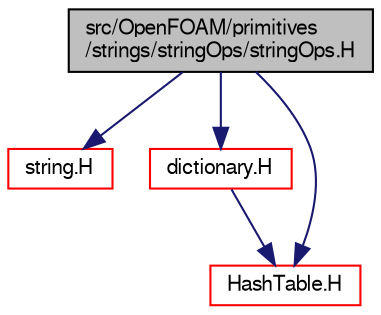 digraph "src/OpenFOAM/primitives/strings/stringOps/stringOps.H"
{
  bgcolor="transparent";
  edge [fontname="FreeSans",fontsize="10",labelfontname="FreeSans",labelfontsize="10"];
  node [fontname="FreeSans",fontsize="10",shape=record];
  Node0 [label="src/OpenFOAM/primitives\l/strings/stringOps/stringOps.H",height=0.2,width=0.4,color="black", fillcolor="grey75", style="filled", fontcolor="black"];
  Node0 -> Node1 [color="midnightblue",fontsize="10",style="solid",fontname="FreeSans"];
  Node1 [label="string.H",height=0.2,width=0.4,color="red",URL="$a12638.html"];
  Node0 -> Node10 [color="midnightblue",fontsize="10",style="solid",fontname="FreeSans"];
  Node10 [label="dictionary.H",height=0.2,width=0.4,color="red",URL="$a08804.html"];
  Node10 -> Node60 [color="midnightblue",fontsize="10",style="solid",fontname="FreeSans"];
  Node60 [label="HashTable.H",height=0.2,width=0.4,color="red",URL="$a08477.html"];
  Node0 -> Node60 [color="midnightblue",fontsize="10",style="solid",fontname="FreeSans"];
}
